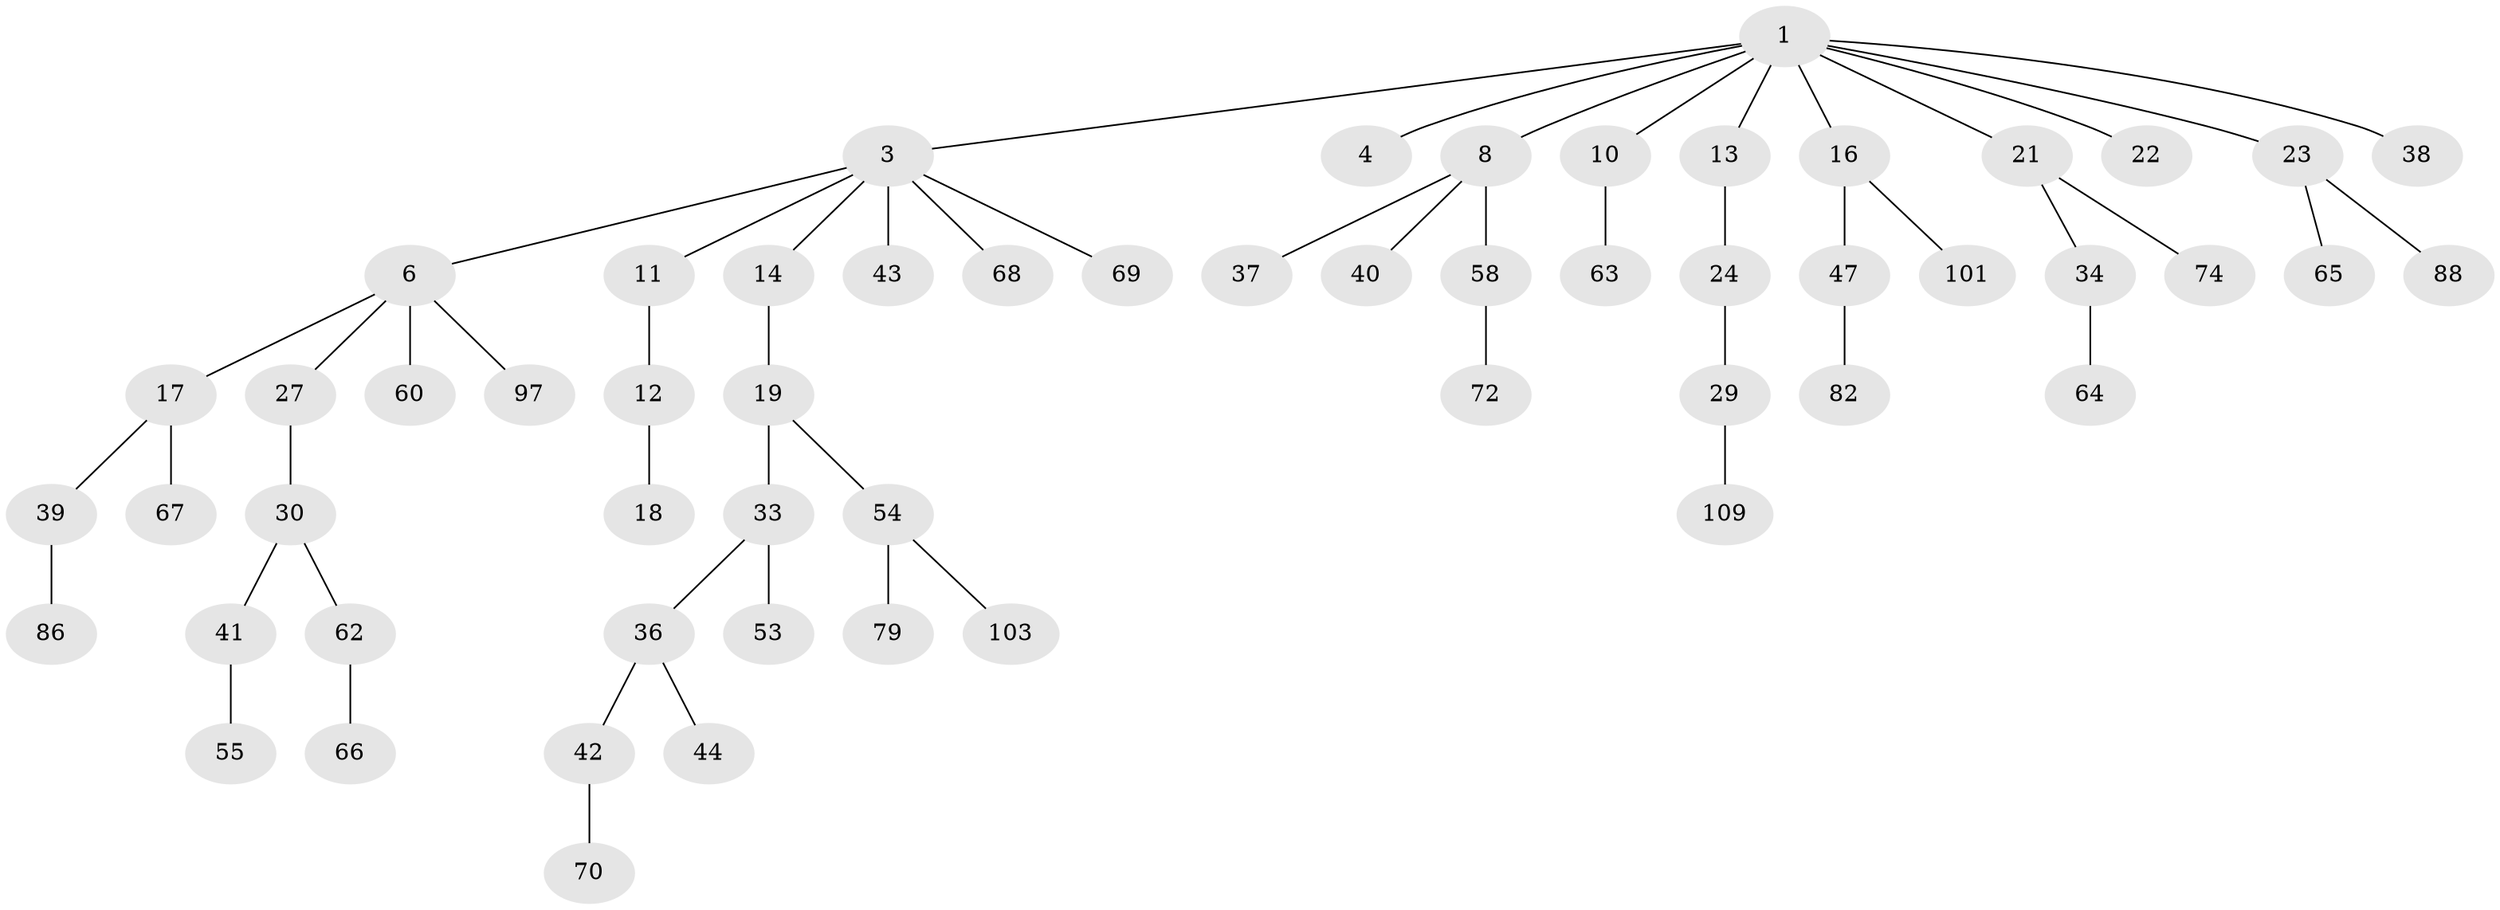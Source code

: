 // original degree distribution, {5: 0.03508771929824561, 6: 0.017543859649122806, 7: 0.008771929824561403, 1: 0.5087719298245614, 4: 0.07894736842105263, 2: 0.23684210526315788, 3: 0.11403508771929824}
// Generated by graph-tools (version 1.1) at 2025/15/03/09/25 04:15:29]
// undirected, 57 vertices, 56 edges
graph export_dot {
graph [start="1"]
  node [color=gray90,style=filled];
  1 [super="+2+5"];
  3 [super="+7+32+91+15"];
  4;
  6;
  8 [super="+20"];
  10 [super="+76+106+50"];
  11;
  12 [super="+61+49"];
  13;
  14;
  16;
  17 [super="+31"];
  18;
  19 [super="+95+48"];
  21 [super="+25"];
  22 [super="+90"];
  23 [super="+59+78+84"];
  24 [super="+110+73"];
  27;
  29 [super="+57"];
  30;
  33 [super="+45+51+98"];
  34;
  36;
  37;
  38;
  39;
  40;
  41;
  42;
  43;
  44;
  47;
  53;
  54;
  55;
  58;
  60;
  62;
  63 [super="+92"];
  64 [super="+85"];
  65;
  66;
  67 [super="+104+112+114+94"];
  68;
  69 [super="+89"];
  70;
  72;
  74 [super="+77"];
  79;
  82 [super="+99"];
  86;
  88;
  97;
  101;
  103;
  109;
  1 -- 4;
  1 -- 8;
  1 -- 23;
  1 -- 16;
  1 -- 3;
  1 -- 21;
  1 -- 38;
  1 -- 13;
  1 -- 10;
  1 -- 22;
  3 -- 6;
  3 -- 11;
  3 -- 69;
  3 -- 14;
  3 -- 43;
  3 -- 68;
  6 -- 17;
  6 -- 27;
  6 -- 60;
  6 -- 97;
  8 -- 40;
  8 -- 58;
  8 -- 37;
  10 -- 63;
  11 -- 12;
  12 -- 18;
  13 -- 24;
  14 -- 19;
  16 -- 47;
  16 -- 101;
  17 -- 67;
  17 -- 39;
  19 -- 33;
  19 -- 54;
  21 -- 34;
  21 -- 74;
  23 -- 88;
  23 -- 65;
  24 -- 29;
  27 -- 30;
  29 -- 109;
  30 -- 41;
  30 -- 62;
  33 -- 36;
  33 -- 53;
  34 -- 64;
  36 -- 42;
  36 -- 44;
  39 -- 86;
  41 -- 55;
  42 -- 70;
  47 -- 82;
  54 -- 79;
  54 -- 103;
  58 -- 72;
  62 -- 66;
}
